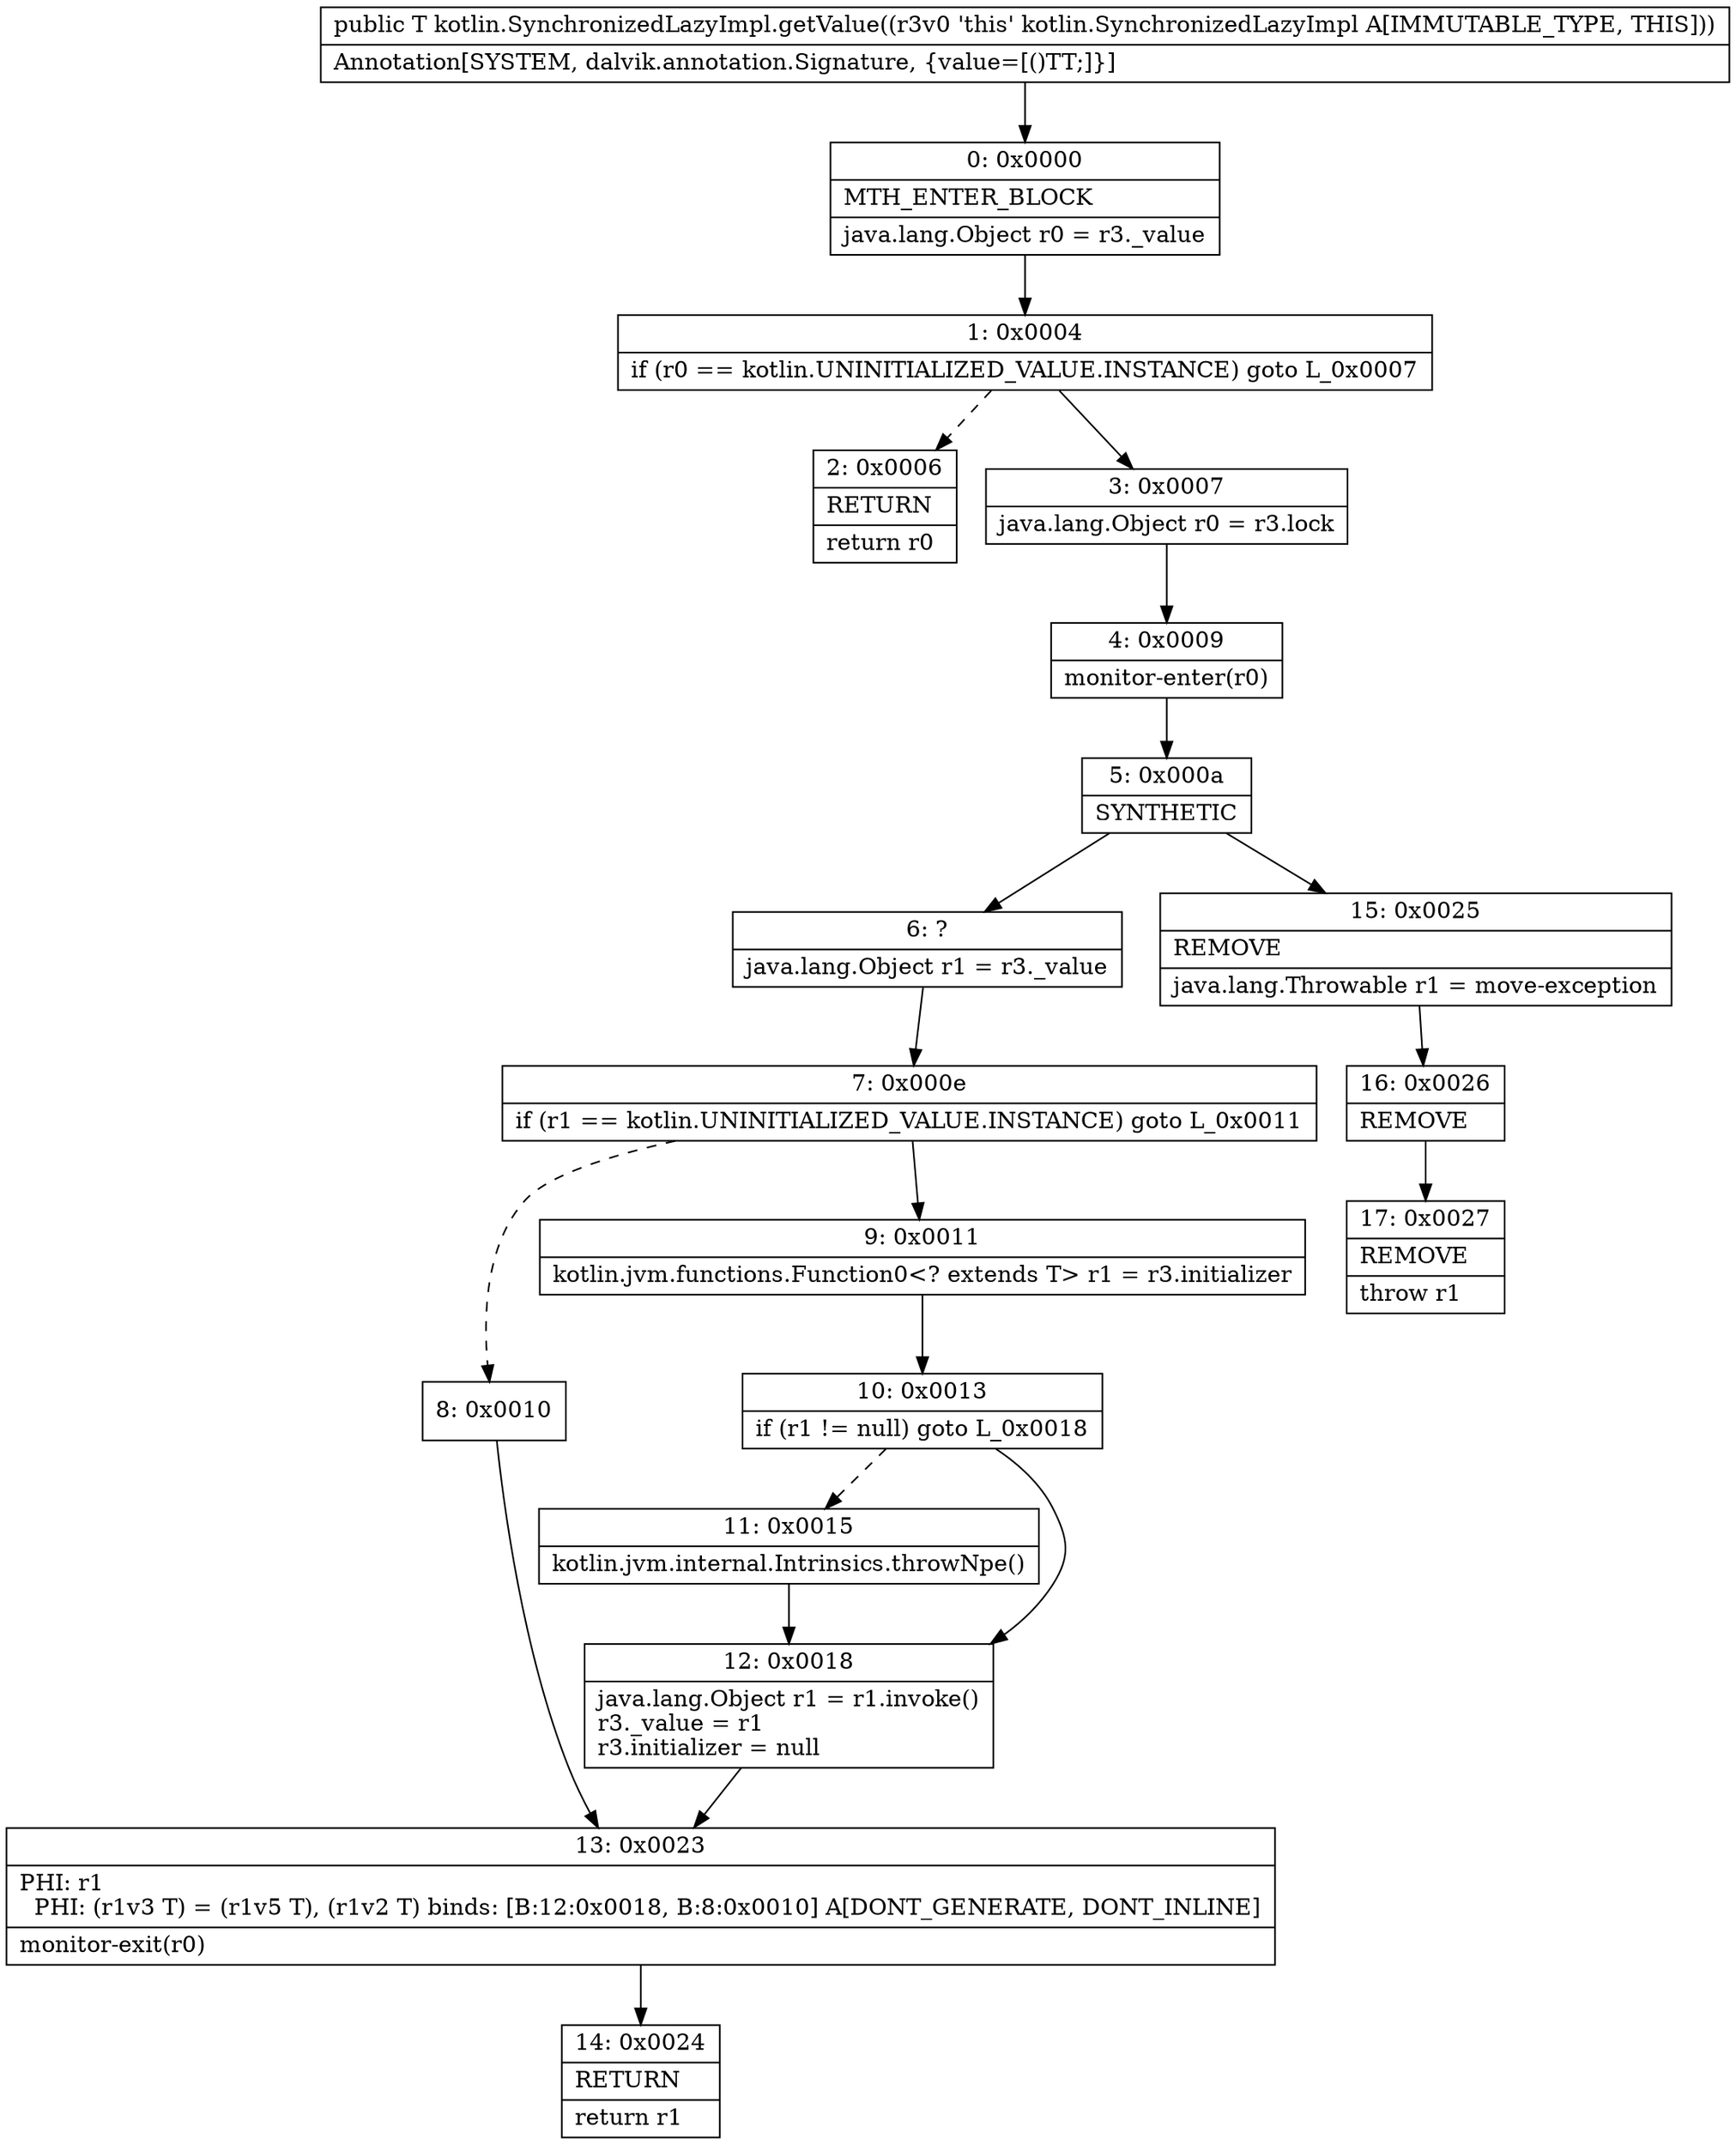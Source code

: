 digraph "CFG forkotlin.SynchronizedLazyImpl.getValue()Ljava\/lang\/Object;" {
Node_0 [shape=record,label="{0\:\ 0x0000|MTH_ENTER_BLOCK\l|java.lang.Object r0 = r3._value\l}"];
Node_1 [shape=record,label="{1\:\ 0x0004|if (r0 == kotlin.UNINITIALIZED_VALUE.INSTANCE) goto L_0x0007\l}"];
Node_2 [shape=record,label="{2\:\ 0x0006|RETURN\l|return r0\l}"];
Node_3 [shape=record,label="{3\:\ 0x0007|java.lang.Object r0 = r3.lock\l}"];
Node_4 [shape=record,label="{4\:\ 0x0009|monitor\-enter(r0)\l}"];
Node_5 [shape=record,label="{5\:\ 0x000a|SYNTHETIC\l}"];
Node_6 [shape=record,label="{6\:\ ?|java.lang.Object r1 = r3._value\l}"];
Node_7 [shape=record,label="{7\:\ 0x000e|if (r1 == kotlin.UNINITIALIZED_VALUE.INSTANCE) goto L_0x0011\l}"];
Node_8 [shape=record,label="{8\:\ 0x0010}"];
Node_9 [shape=record,label="{9\:\ 0x0011|kotlin.jvm.functions.Function0\<? extends T\> r1 = r3.initializer\l}"];
Node_10 [shape=record,label="{10\:\ 0x0013|if (r1 != null) goto L_0x0018\l}"];
Node_11 [shape=record,label="{11\:\ 0x0015|kotlin.jvm.internal.Intrinsics.throwNpe()\l}"];
Node_12 [shape=record,label="{12\:\ 0x0018|java.lang.Object r1 = r1.invoke()\lr3._value = r1\lr3.initializer = null\l}"];
Node_13 [shape=record,label="{13\:\ 0x0023|PHI: r1 \l  PHI: (r1v3 T) = (r1v5 T), (r1v2 T) binds: [B:12:0x0018, B:8:0x0010] A[DONT_GENERATE, DONT_INLINE]\l|monitor\-exit(r0)\l}"];
Node_14 [shape=record,label="{14\:\ 0x0024|RETURN\l|return r1\l}"];
Node_15 [shape=record,label="{15\:\ 0x0025|REMOVE\l|java.lang.Throwable r1 = move\-exception\l}"];
Node_16 [shape=record,label="{16\:\ 0x0026|REMOVE\l}"];
Node_17 [shape=record,label="{17\:\ 0x0027|REMOVE\l|throw r1\l}"];
MethodNode[shape=record,label="{public T kotlin.SynchronizedLazyImpl.getValue((r3v0 'this' kotlin.SynchronizedLazyImpl A[IMMUTABLE_TYPE, THIS]))  | Annotation[SYSTEM, dalvik.annotation.Signature, \{value=[()TT;]\}]\l}"];
MethodNode -> Node_0;
Node_0 -> Node_1;
Node_1 -> Node_2[style=dashed];
Node_1 -> Node_3;
Node_3 -> Node_4;
Node_4 -> Node_5;
Node_5 -> Node_6;
Node_5 -> Node_15;
Node_6 -> Node_7;
Node_7 -> Node_8[style=dashed];
Node_7 -> Node_9;
Node_8 -> Node_13;
Node_9 -> Node_10;
Node_10 -> Node_11[style=dashed];
Node_10 -> Node_12;
Node_11 -> Node_12;
Node_12 -> Node_13;
Node_13 -> Node_14;
Node_15 -> Node_16;
Node_16 -> Node_17;
}

